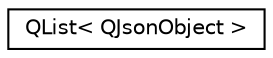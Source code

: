 digraph "类继承关系图"
{
  edge [fontname="Helvetica",fontsize="10",labelfontname="Helvetica",labelfontsize="10"];
  node [fontname="Helvetica",fontsize="10",shape=record];
  rankdir="LR";
  Node0 [label="QList\< QJsonObject \>",height=0.2,width=0.4,color="black", fillcolor="white", style="filled",URL="$class_q_list.html"];
}
